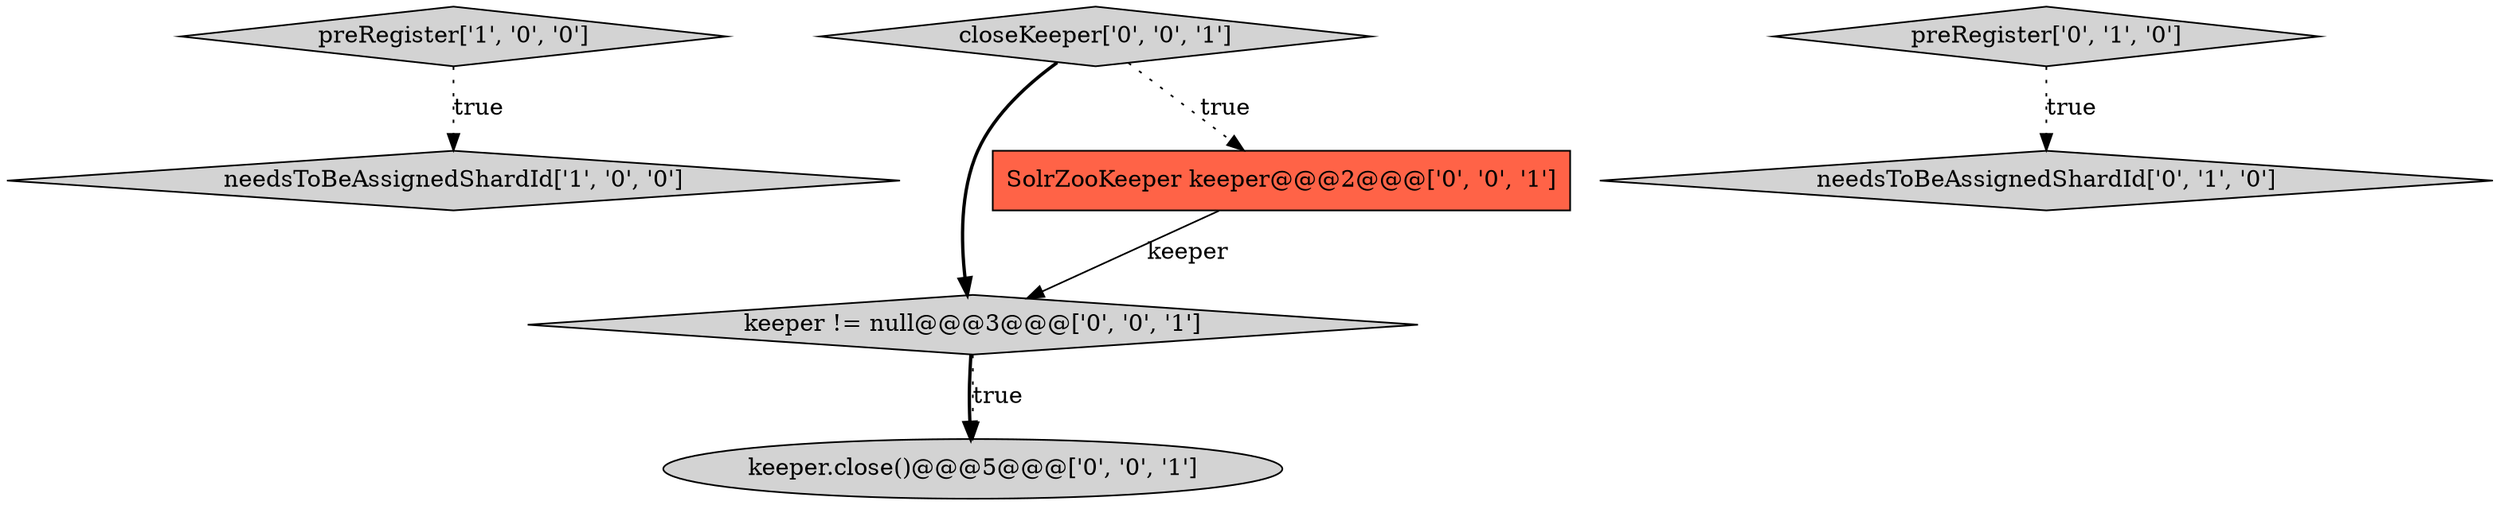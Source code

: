 digraph {
0 [style = filled, label = "preRegister['1', '0', '0']", fillcolor = lightgray, shape = diamond image = "AAA0AAABBB1BBB"];
7 [style = filled, label = "keeper.close()@@@5@@@['0', '0', '1']", fillcolor = lightgray, shape = ellipse image = "AAA0AAABBB3BBB"];
4 [style = filled, label = "closeKeeper['0', '0', '1']", fillcolor = lightgray, shape = diamond image = "AAA0AAABBB3BBB"];
6 [style = filled, label = "keeper != null@@@3@@@['0', '0', '1']", fillcolor = lightgray, shape = diamond image = "AAA0AAABBB3BBB"];
2 [style = filled, label = "preRegister['0', '1', '0']", fillcolor = lightgray, shape = diamond image = "AAA0AAABBB2BBB"];
5 [style = filled, label = "SolrZooKeeper keeper@@@2@@@['0', '0', '1']", fillcolor = tomato, shape = box image = "AAA0AAABBB3BBB"];
1 [style = filled, label = "needsToBeAssignedShardId['1', '0', '0']", fillcolor = lightgray, shape = diamond image = "AAA0AAABBB1BBB"];
3 [style = filled, label = "needsToBeAssignedShardId['0', '1', '0']", fillcolor = lightgray, shape = diamond image = "AAA0AAABBB2BBB"];
4->5 [style = dotted, label="true"];
5->6 [style = solid, label="keeper"];
4->6 [style = bold, label=""];
0->1 [style = dotted, label="true"];
2->3 [style = dotted, label="true"];
6->7 [style = bold, label=""];
6->7 [style = dotted, label="true"];
}
